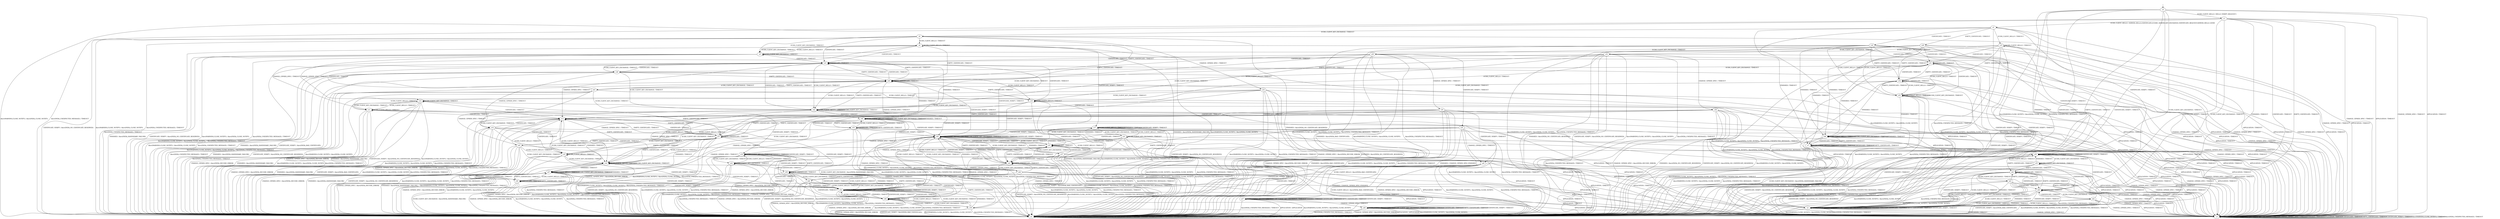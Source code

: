 digraph h8 {
s0 [label="s0"];
s1 [label="s1"];
s2 [label="s2"];
s3 [label="s3"];
s4 [label="s4"];
s5 [label="s5"];
s6 [label="s6"];
s7 [label="s7"];
s15 [label="s15"];
s16 [label="s16"];
s29 [label="s29"];
s30 [label="s30"];
s8 [label="s8"];
s9 [label="s9"];
s10 [label="s10"];
s20 [label="s20"];
s31 [label="s31"];
s34 [label="s34"];
s35 [label="s35"];
s40 [label="s40"];
s48 [label="s48"];
s51 [label="s51"];
s52 [label="s52"];
s55 [label="s55"];
s60 [label="s60"];
s61 [label="s61"];
s11 [label="s11"];
s12 [label="s12"];
s13 [label="s13"];
s17 [label="s17"];
s23 [label="s23"];
s24 [label="s24"];
s25 [label="s25"];
s36 [label="s36"];
s38 [label="s38"];
s42 [label="s42"];
s43 [label="s43"];
s49 [label="s49"];
s57 [label="s57"];
s62 [label="s62"];
s63 [label="s63"];
s14 [label="s14"];
s18 [label="s18"];
s21 [label="s21"];
s26 [label="s26"];
s27 [label="s27"];
s32 [label="s32"];
s33 [label="s33"];
s41 [label="s41"];
s45 [label="s45"];
s47 [label="s47"];
s53 [label="s53"];
s54 [label="s54"];
s56 [label="s56"];
s19 [label="s19"];
s22 [label="s22"];
s28 [label="s28"];
s37 [label="s37"];
s44 [label="s44"];
s50 [label="s50"];
s58 [label="s58"];
s59 [label="s59"];
s39 [label="s39"];
s46 [label="s46"];
s0 -> s1 [label="ECDH_CLIENT_HELLO / HELLO_VERIFY_REQUEST+"];
s0 -> s2 [label="ECDH_CLIENT_KEY_EXCHANGE / TIMEOUT"];
s0 -> s3 [label="CHANGE_CIPHER_SPEC / TIMEOUT"];
s0 -> s2 [label="FINISHED / TIMEOUT"];
s0 -> s3 [label="APPLICATION / TIMEOUT"];
s0 -> s2 [label="CERTIFICATE / TIMEOUT"];
s0 -> s2 [label="EMPTY_CERTIFICATE / TIMEOUT"];
s0 -> s2 [label="CERTIFICATE_VERIFY / TIMEOUT"];
s0 -> s4 [label="Alert(WARNING,CLOSE_NOTIFY) / Alert(FATAL,CLOSE_NOTIFY)"];
s0 -> s4 [label="Alert(FATAL,UNEXPECTED_MESSAGE) / TIMEOUT"];
s1 -> s5 [label="ECDH_CLIENT_HELLO / SERVER_HELLO,CERTIFICATE,ECDHE_SERVER_KEY_EXCHANGE,CERTIFICATE_REQUEST,SERVER_HELLO_DONE"];
s1 -> s2 [label="ECDH_CLIENT_KEY_EXCHANGE / TIMEOUT"];
s1 -> s3 [label="CHANGE_CIPHER_SPEC / TIMEOUT"];
s1 -> s2 [label="FINISHED / TIMEOUT"];
s1 -> s3 [label="APPLICATION / TIMEOUT"];
s1 -> s2 [label="CERTIFICATE / TIMEOUT"];
s1 -> s2 [label="EMPTY_CERTIFICATE / TIMEOUT"];
s1 -> s2 [label="CERTIFICATE_VERIFY / TIMEOUT"];
s1 -> s4 [label="Alert(WARNING,CLOSE_NOTIFY) / Alert(FATAL,CLOSE_NOTIFY)"];
s1 -> s4 [label="Alert(FATAL,UNEXPECTED_MESSAGE) / TIMEOUT"];
s2 -> s2 [label="ECDH_CLIENT_HELLO / TIMEOUT"];
s2 -> s2 [label="ECDH_CLIENT_KEY_EXCHANGE / TIMEOUT"];
s2 -> s3 [label="CHANGE_CIPHER_SPEC / TIMEOUT"];
s2 -> s2 [label="FINISHED / TIMEOUT"];
s2 -> s3 [label="APPLICATION / TIMEOUT"];
s2 -> s2 [label="CERTIFICATE / TIMEOUT"];
s2 -> s2 [label="EMPTY_CERTIFICATE / TIMEOUT"];
s2 -> s2 [label="CERTIFICATE_VERIFY / TIMEOUT"];
s2 -> s4 [label="Alert(WARNING,CLOSE_NOTIFY) / Alert(FATAL,CLOSE_NOTIFY)"];
s2 -> s4 [label="Alert(FATAL,UNEXPECTED_MESSAGE) / TIMEOUT"];
s3 -> s3 [label="ECDH_CLIENT_HELLO / TIMEOUT"];
s3 -> s3 [label="ECDH_CLIENT_KEY_EXCHANGE / TIMEOUT"];
s3 -> s3 [label="CHANGE_CIPHER_SPEC / TIMEOUT"];
s3 -> s3 [label="FINISHED / TIMEOUT"];
s3 -> s3 [label="APPLICATION / TIMEOUT"];
s3 -> s3 [label="CERTIFICATE / TIMEOUT"];
s3 -> s3 [label="EMPTY_CERTIFICATE / TIMEOUT"];
s3 -> s3 [label="CERTIFICATE_VERIFY / TIMEOUT"];
s3 -> s3 [label="Alert(WARNING,CLOSE_NOTIFY) / TIMEOUT"];
s3 -> s3 [label="Alert(FATAL,UNEXPECTED_MESSAGE) / TIMEOUT"];
s4 -> s4 [label="ECDH_CLIENT_HELLO / SOCKET_CLOSED"];
s4 -> s4 [label="ECDH_CLIENT_KEY_EXCHANGE / SOCKET_CLOSED"];
s4 -> s4 [label="CHANGE_CIPHER_SPEC / SOCKET_CLOSED"];
s4 -> s4 [label="FINISHED / SOCKET_CLOSED"];
s4 -> s4 [label="APPLICATION / SOCKET_CLOSED"];
s4 -> s4 [label="CERTIFICATE / SOCKET_CLOSED"];
s4 -> s4 [label="EMPTY_CERTIFICATE / SOCKET_CLOSED"];
s4 -> s4 [label="CERTIFICATE_VERIFY / SOCKET_CLOSED"];
s4 -> s4 [label="Alert(WARNING,CLOSE_NOTIFY) / SOCKET_CLOSED"];
s4 -> s4 [label="Alert(FATAL,UNEXPECTED_MESSAGE) / SOCKET_CLOSED"];
s5 -> s15 [label="ECDH_CLIENT_HELLO / TIMEOUT"];
s5 -> s6 [label="ECDH_CLIENT_KEY_EXCHANGE / TIMEOUT"];
s5 -> s3 [label="CHANGE_CIPHER_SPEC / TIMEOUT"];
s5 -> s7 [label="FINISHED / TIMEOUT"];
s5 -> s3 [label="APPLICATION / TIMEOUT"];
s5 -> s16 [label="CERTIFICATE / TIMEOUT"];
s5 -> s29 [label="EMPTY_CERTIFICATE / TIMEOUT"];
s5 -> s30 [label="CERTIFICATE_VERIFY / TIMEOUT"];
s5 -> s4 [label="Alert(WARNING,CLOSE_NOTIFY) / Alert(FATAL,CLOSE_NOTIFY)"];
s5 -> s4 [label="Alert(FATAL,UNEXPECTED_MESSAGE) / TIMEOUT"];
s6 -> s8 [label="ECDH_CLIENT_HELLO / TIMEOUT"];
s6 -> s9 [label="ECDH_CLIENT_KEY_EXCHANGE / TIMEOUT"];
s6 -> s10 [label="CHANGE_CIPHER_SPEC / TIMEOUT"];
s6 -> s4 [label="FINISHED / Alert(FATAL,NO_CERTIFICATE_RESERVED)"];
s6 -> s3 [label="APPLICATION / TIMEOUT"];
s6 -> s31 [label="CERTIFICATE / TIMEOUT"];
s6 -> s40 [label="EMPTY_CERTIFICATE / TIMEOUT"];
s6 -> s4 [label="CERTIFICATE_VERIFY / Alert(FATAL,NO_CERTIFICATE_RESERVED)"];
s6 -> s4 [label="Alert(WARNING,CLOSE_NOTIFY) / Alert(FATAL,CLOSE_NOTIFY)"];
s6 -> s4 [label="Alert(FATAL,UNEXPECTED_MESSAGE) / TIMEOUT"];
s7 -> s7 [label="ECDH_CLIENT_HELLO / TIMEOUT"];
s7 -> s4 [label="ECDH_CLIENT_KEY_EXCHANGE / Alert(FATAL,HANDSHAKE_FAILURE)"];
s7 -> s3 [label="CHANGE_CIPHER_SPEC / TIMEOUT"];
s7 -> s7 [label="FINISHED / TIMEOUT"];
s7 -> s3 [label="APPLICATION / TIMEOUT"];
s7 -> s7 [label="CERTIFICATE / TIMEOUT"];
s7 -> s7 [label="EMPTY_CERTIFICATE / TIMEOUT"];
s7 -> s30 [label="CERTIFICATE_VERIFY / TIMEOUT"];
s7 -> s4 [label="Alert(WARNING,CLOSE_NOTIFY) / Alert(FATAL,CLOSE_NOTIFY)"];
s7 -> s4 [label="Alert(FATAL,UNEXPECTED_MESSAGE) / TIMEOUT"];
s15 -> s15 [label="ECDH_CLIENT_HELLO / TIMEOUT"];
s15 -> s9 [label="ECDH_CLIENT_KEY_EXCHANGE / TIMEOUT"];
s15 -> s3 [label="CHANGE_CIPHER_SPEC / TIMEOUT"];
s15 -> s7 [label="FINISHED / TIMEOUT"];
s15 -> s3 [label="APPLICATION / TIMEOUT"];
s15 -> s51 [label="CERTIFICATE / TIMEOUT"];
s15 -> s52 [label="EMPTY_CERTIFICATE / TIMEOUT"];
s15 -> s30 [label="CERTIFICATE_VERIFY / TIMEOUT"];
s15 -> s4 [label="Alert(WARNING,CLOSE_NOTIFY) / Alert(FATAL,CLOSE_NOTIFY)"];
s15 -> s4 [label="Alert(FATAL,UNEXPECTED_MESSAGE) / TIMEOUT"];
s16 -> s55 [label="ECDH_CLIENT_HELLO / TIMEOUT"];
s16 -> s20 [label="ECDH_CLIENT_KEY_EXCHANGE / TIMEOUT"];
s16 -> s3 [label="CHANGE_CIPHER_SPEC / TIMEOUT"];
s16 -> s48 [label="FINISHED / TIMEOUT"];
s16 -> s3 [label="APPLICATION / TIMEOUT"];
s16 -> s51 [label="CERTIFICATE / TIMEOUT"];
s16 -> s52 [label="EMPTY_CERTIFICATE / TIMEOUT"];
s16 -> s2 [label="CERTIFICATE_VERIFY / TIMEOUT"];
s16 -> s4 [label="Alert(WARNING,CLOSE_NOTIFY) / Alert(FATAL,CLOSE_NOTIFY)"];
s16 -> s4 [label="Alert(FATAL,UNEXPECTED_MESSAGE) / TIMEOUT"];
s29 -> s55 [label="ECDH_CLIENT_HELLO / TIMEOUT"];
s29 -> s34 [label="ECDH_CLIENT_KEY_EXCHANGE / TIMEOUT"];
s29 -> s3 [label="CHANGE_CIPHER_SPEC / TIMEOUT"];
s29 -> s48 [label="FINISHED / TIMEOUT"];
s29 -> s3 [label="APPLICATION / TIMEOUT"];
s29 -> s51 [label="CERTIFICATE / TIMEOUT"];
s29 -> s52 [label="EMPTY_CERTIFICATE / TIMEOUT"];
s29 -> s2 [label="CERTIFICATE_VERIFY / TIMEOUT"];
s29 -> s4 [label="Alert(WARNING,CLOSE_NOTIFY) / Alert(FATAL,CLOSE_NOTIFY)"];
s29 -> s4 [label="Alert(FATAL,UNEXPECTED_MESSAGE) / TIMEOUT"];
s30 -> s30 [label="ECDH_CLIENT_HELLO / TIMEOUT"];
s30 -> s35 [label="ECDH_CLIENT_KEY_EXCHANGE / TIMEOUT"];
s30 -> s3 [label="CHANGE_CIPHER_SPEC / TIMEOUT"];
s30 -> s30 [label="FINISHED / TIMEOUT"];
s30 -> s3 [label="APPLICATION / TIMEOUT"];
s30 -> s60 [label="CERTIFICATE / TIMEOUT"];
s30 -> s61 [label="EMPTY_CERTIFICATE / TIMEOUT"];
s30 -> s30 [label="CERTIFICATE_VERIFY / TIMEOUT"];
s30 -> s4 [label="Alert(WARNING,CLOSE_NOTIFY) / Alert(FATAL,CLOSE_NOTIFY)"];
s30 -> s4 [label="Alert(FATAL,UNEXPECTED_MESSAGE) / TIMEOUT"];
s8 -> s8 [label="ECDH_CLIENT_HELLO / TIMEOUT"];
s8 -> s9 [label="ECDH_CLIENT_KEY_EXCHANGE / TIMEOUT"];
s8 -> s11 [label="CHANGE_CIPHER_SPEC / TIMEOUT"];
s8 -> s4 [label="FINISHED / Alert(FATAL,HANDSHAKE_FAILURE)"];
s8 -> s3 [label="APPLICATION / TIMEOUT"];
s8 -> s31 [label="CERTIFICATE / TIMEOUT"];
s8 -> s40 [label="EMPTY_CERTIFICATE / TIMEOUT"];
s8 -> s17 [label="CERTIFICATE_VERIFY / TIMEOUT"];
s8 -> s4 [label="Alert(WARNING,CLOSE_NOTIFY) / Alert(FATAL,CLOSE_NOTIFY)"];
s8 -> s4 [label="Alert(FATAL,UNEXPECTED_MESSAGE) / TIMEOUT"];
s9 -> s8 [label="ECDH_CLIENT_HELLO / TIMEOUT"];
s9 -> s9 [label="ECDH_CLIENT_KEY_EXCHANGE / TIMEOUT"];
s9 -> s12 [label="CHANGE_CIPHER_SPEC / TIMEOUT"];
s9 -> s4 [label="FINISHED / Alert(FATAL,HANDSHAKE_FAILURE)"];
s9 -> s3 [label="APPLICATION / TIMEOUT"];
s9 -> s31 [label="CERTIFICATE / TIMEOUT"];
s9 -> s40 [label="EMPTY_CERTIFICATE / TIMEOUT"];
s9 -> s4 [label="CERTIFICATE_VERIFY / Alert(FATAL,NO_CERTIFICATE_RESERVED)"];
s9 -> s4 [label="Alert(WARNING,CLOSE_NOTIFY) / Alert(FATAL,CLOSE_NOTIFY)"];
s9 -> s4 [label="Alert(FATAL,UNEXPECTED_MESSAGE) / TIMEOUT"];
s10 -> s11 [label="ECDH_CLIENT_HELLO / TIMEOUT"];
s10 -> s12 [label="ECDH_CLIENT_KEY_EXCHANGE / TIMEOUT"];
s10 -> s4 [label="CHANGE_CIPHER_SPEC / Alert(FATAL,DECODE_ERROR)"];
s10 -> s4 [label="FINISHED / Alert(FATAL,NO_CERTIFICATE_RESERVED)"];
s10 -> s3 [label="APPLICATION / TIMEOUT"];
s10 -> s13 [label="CERTIFICATE / TIMEOUT"];
s10 -> s57 [label="EMPTY_CERTIFICATE / TIMEOUT"];
s10 -> s4 [label="CERTIFICATE_VERIFY / Alert(FATAL,NO_CERTIFICATE_RESERVED)"];
s10 -> s4 [label="Alert(WARNING,CLOSE_NOTIFY) / Alert(FATAL,CLOSE_NOTIFY)"];
s10 -> s4 [label="Alert(FATAL,UNEXPECTED_MESSAGE) / TIMEOUT"];
s20 -> s23 [label="ECDH_CLIENT_HELLO / TIMEOUT"];
s20 -> s42 [label="ECDH_CLIENT_KEY_EXCHANGE / TIMEOUT"];
s20 -> s24 [label="CHANGE_CIPHER_SPEC / TIMEOUT"];
s20 -> s4 [label="FINISHED / Alert(FATAL,BAD_CERTIFICATE)"];
s20 -> s3 [label="APPLICATION / TIMEOUT"];
s20 -> s31 [label="CERTIFICATE / TIMEOUT"];
s20 -> s40 [label="EMPTY_CERTIFICATE / TIMEOUT"];
s20 -> s25 [label="CERTIFICATE_VERIFY / TIMEOUT"];
s20 -> s4 [label="Alert(WARNING,CLOSE_NOTIFY) / Alert(FATAL,CLOSE_NOTIFY)"];
s20 -> s4 [label="Alert(FATAL,UNEXPECTED_MESSAGE) / TIMEOUT"];
s31 -> s42 [label="ECDH_CLIENT_HELLO / TIMEOUT"];
s31 -> s36 [label="ECDH_CLIENT_KEY_EXCHANGE / TIMEOUT"];
s31 -> s13 [label="CHANGE_CIPHER_SPEC / TIMEOUT"];
s31 -> s49 [label="FINISHED / TIMEOUT"];
s31 -> s3 [label="APPLICATION / TIMEOUT"];
s31 -> s31 [label="CERTIFICATE / TIMEOUT"];
s31 -> s40 [label="EMPTY_CERTIFICATE / TIMEOUT"];
s31 -> s56 [label="CERTIFICATE_VERIFY / TIMEOUT"];
s31 -> s4 [label="Alert(WARNING,CLOSE_NOTIFY) / Alert(FATAL,CLOSE_NOTIFY)"];
s31 -> s4 [label="Alert(FATAL,UNEXPECTED_MESSAGE) / TIMEOUT"];
s34 -> s23 [label="ECDH_CLIENT_HELLO / TIMEOUT"];
s34 -> s42 [label="ECDH_CLIENT_KEY_EXCHANGE / TIMEOUT"];
s34 -> s38 [label="CHANGE_CIPHER_SPEC / TIMEOUT"];
s34 -> s4 [label="FINISHED / Alert(FATAL,NO_CERTIFICATE_RESERVED)"];
s34 -> s3 [label="APPLICATION / TIMEOUT"];
s34 -> s31 [label="CERTIFICATE / TIMEOUT"];
s34 -> s40 [label="EMPTY_CERTIFICATE / TIMEOUT"];
s34 -> s4 [label="CERTIFICATE_VERIFY / Alert(FATAL,NO_CERTIFICATE_RESERVED)"];
s34 -> s4 [label="Alert(WARNING,CLOSE_NOTIFY) / Alert(FATAL,CLOSE_NOTIFY)"];
s34 -> s4 [label="Alert(FATAL,UNEXPECTED_MESSAGE) / TIMEOUT"];
s35 -> s30 [label="ECDH_CLIENT_HELLO / TIMEOUT"];
s35 -> s35 [label="ECDH_CLIENT_KEY_EXCHANGE / TIMEOUT"];
s35 -> s3 [label="CHANGE_CIPHER_SPEC / TIMEOUT"];
s35 -> s30 [label="FINISHED / TIMEOUT"];
s35 -> s3 [label="APPLICATION / TIMEOUT"];
s35 -> s60 [label="CERTIFICATE / TIMEOUT"];
s35 -> s61 [label="EMPTY_CERTIFICATE / TIMEOUT"];
s35 -> s4 [label="CERTIFICATE_VERIFY / Alert(FATAL,NO_CERTIFICATE_RESERVED)"];
s35 -> s4 [label="Alert(WARNING,CLOSE_NOTIFY) / Alert(FATAL,CLOSE_NOTIFY)"];
s35 -> s4 [label="Alert(FATAL,UNEXPECTED_MESSAGE) / TIMEOUT"];
s40 -> s42 [label="ECDH_CLIENT_HELLO / TIMEOUT"];
s40 -> s43 [label="ECDH_CLIENT_KEY_EXCHANGE / TIMEOUT"];
s40 -> s57 [label="CHANGE_CIPHER_SPEC / TIMEOUT"];
s40 -> s49 [label="FINISHED / TIMEOUT"];
s40 -> s3 [label="APPLICATION / TIMEOUT"];
s40 -> s31 [label="CERTIFICATE / TIMEOUT"];
s40 -> s40 [label="EMPTY_CERTIFICATE / TIMEOUT"];
s40 -> s56 [label="CERTIFICATE_VERIFY / TIMEOUT"];
s40 -> s4 [label="Alert(WARNING,CLOSE_NOTIFY) / Alert(FATAL,CLOSE_NOTIFY)"];
s40 -> s4 [label="Alert(FATAL,UNEXPECTED_MESSAGE) / TIMEOUT"];
s48 -> s48 [label="ECDH_CLIENT_HELLO / TIMEOUT"];
s48 -> s48 [label="ECDH_CLIENT_KEY_EXCHANGE / TIMEOUT"];
s48 -> s3 [label="CHANGE_CIPHER_SPEC / TIMEOUT"];
s48 -> s48 [label="FINISHED / TIMEOUT"];
s48 -> s3 [label="APPLICATION / TIMEOUT"];
s48 -> s7 [label="CERTIFICATE / TIMEOUT"];
s48 -> s7 [label="EMPTY_CERTIFICATE / TIMEOUT"];
s48 -> s2 [label="CERTIFICATE_VERIFY / TIMEOUT"];
s48 -> s4 [label="Alert(WARNING,CLOSE_NOTIFY) / Alert(FATAL,CLOSE_NOTIFY)"];
s48 -> s4 [label="Alert(FATAL,UNEXPECTED_MESSAGE) / TIMEOUT"];
s51 -> s55 [label="ECDH_CLIENT_HELLO / TIMEOUT"];
s51 -> s36 [label="ECDH_CLIENT_KEY_EXCHANGE / TIMEOUT"];
s51 -> s3 [label="CHANGE_CIPHER_SPEC / TIMEOUT"];
s51 -> s48 [label="FINISHED / TIMEOUT"];
s51 -> s3 [label="APPLICATION / TIMEOUT"];
s51 -> s51 [label="CERTIFICATE / TIMEOUT"];
s51 -> s52 [label="EMPTY_CERTIFICATE / TIMEOUT"];
s51 -> s2 [label="CERTIFICATE_VERIFY / TIMEOUT"];
s51 -> s4 [label="Alert(WARNING,CLOSE_NOTIFY) / Alert(FATAL,CLOSE_NOTIFY)"];
s51 -> s4 [label="Alert(FATAL,UNEXPECTED_MESSAGE) / TIMEOUT"];
s52 -> s55 [label="ECDH_CLIENT_HELLO / TIMEOUT"];
s52 -> s43 [label="ECDH_CLIENT_KEY_EXCHANGE / TIMEOUT"];
s52 -> s3 [label="CHANGE_CIPHER_SPEC / TIMEOUT"];
s52 -> s48 [label="FINISHED / TIMEOUT"];
s52 -> s3 [label="APPLICATION / TIMEOUT"];
s52 -> s51 [label="CERTIFICATE / TIMEOUT"];
s52 -> s52 [label="EMPTY_CERTIFICATE / TIMEOUT"];
s52 -> s2 [label="CERTIFICATE_VERIFY / TIMEOUT"];
s52 -> s4 [label="Alert(WARNING,CLOSE_NOTIFY) / Alert(FATAL,CLOSE_NOTIFY)"];
s52 -> s4 [label="Alert(FATAL,UNEXPECTED_MESSAGE) / TIMEOUT"];
s55 -> s55 [label="ECDH_CLIENT_HELLO / TIMEOUT"];
s55 -> s55 [label="ECDH_CLIENT_KEY_EXCHANGE / TIMEOUT"];
s55 -> s3 [label="CHANGE_CIPHER_SPEC / TIMEOUT"];
s55 -> s48 [label="FINISHED / TIMEOUT"];
s55 -> s3 [label="APPLICATION / TIMEOUT"];
s55 -> s51 [label="CERTIFICATE / TIMEOUT"];
s55 -> s52 [label="EMPTY_CERTIFICATE / TIMEOUT"];
s55 -> s2 [label="CERTIFICATE_VERIFY / TIMEOUT"];
s55 -> s4 [label="Alert(WARNING,CLOSE_NOTIFY) / Alert(FATAL,CLOSE_NOTIFY)"];
s55 -> s4 [label="Alert(FATAL,UNEXPECTED_MESSAGE) / TIMEOUT"];
s60 -> s2 [label="ECDH_CLIENT_HELLO / TIMEOUT"];
s60 -> s62 [label="ECDH_CLIENT_KEY_EXCHANGE / TIMEOUT"];
s60 -> s3 [label="CHANGE_CIPHER_SPEC / TIMEOUT"];
s60 -> s2 [label="FINISHED / TIMEOUT"];
s60 -> s3 [label="APPLICATION / TIMEOUT"];
s60 -> s60 [label="CERTIFICATE / TIMEOUT"];
s60 -> s61 [label="EMPTY_CERTIFICATE / TIMEOUT"];
s60 -> s2 [label="CERTIFICATE_VERIFY / TIMEOUT"];
s60 -> s4 [label="Alert(WARNING,CLOSE_NOTIFY) / Alert(FATAL,CLOSE_NOTIFY)"];
s60 -> s4 [label="Alert(FATAL,UNEXPECTED_MESSAGE) / TIMEOUT"];
s61 -> s2 [label="ECDH_CLIENT_HELLO / TIMEOUT"];
s61 -> s63 [label="ECDH_CLIENT_KEY_EXCHANGE / TIMEOUT"];
s61 -> s3 [label="CHANGE_CIPHER_SPEC / TIMEOUT"];
s61 -> s2 [label="FINISHED / TIMEOUT"];
s61 -> s3 [label="APPLICATION / TIMEOUT"];
s61 -> s60 [label="CERTIFICATE / TIMEOUT"];
s61 -> s61 [label="EMPTY_CERTIFICATE / TIMEOUT"];
s61 -> s2 [label="CERTIFICATE_VERIFY / TIMEOUT"];
s61 -> s4 [label="Alert(WARNING,CLOSE_NOTIFY) / Alert(FATAL,CLOSE_NOTIFY)"];
s61 -> s4 [label="Alert(FATAL,UNEXPECTED_MESSAGE) / TIMEOUT"];
s11 -> s11 [label="ECDH_CLIENT_HELLO / TIMEOUT"];
s11 -> s12 [label="ECDH_CLIENT_KEY_EXCHANGE / TIMEOUT"];
s11 -> s4 [label="CHANGE_CIPHER_SPEC / Alert(FATAL,DECODE_ERROR)"];
s11 -> s4 [label="FINISHED / Alert(FATAL,HANDSHAKE_FAILURE)"];
s11 -> s3 [label="APPLICATION / TIMEOUT"];
s11 -> s13 [label="CERTIFICATE / TIMEOUT"];
s11 -> s57 [label="EMPTY_CERTIFICATE / TIMEOUT"];
s11 -> s18 [label="CERTIFICATE_VERIFY / TIMEOUT"];
s11 -> s4 [label="Alert(WARNING,CLOSE_NOTIFY) / Alert(FATAL,CLOSE_NOTIFY)"];
s11 -> s4 [label="Alert(FATAL,UNEXPECTED_MESSAGE) / TIMEOUT"];
s12 -> s11 [label="ECDH_CLIENT_HELLO / TIMEOUT"];
s12 -> s12 [label="ECDH_CLIENT_KEY_EXCHANGE / TIMEOUT"];
s12 -> s4 [label="CHANGE_CIPHER_SPEC / Alert(FATAL,DECODE_ERROR)"];
s12 -> s4 [label="FINISHED / Alert(FATAL,HANDSHAKE_FAILURE)"];
s12 -> s3 [label="APPLICATION / TIMEOUT"];
s12 -> s13 [label="CERTIFICATE / TIMEOUT"];
s12 -> s57 [label="EMPTY_CERTIFICATE / TIMEOUT"];
s12 -> s4 [label="CERTIFICATE_VERIFY / Alert(FATAL,NO_CERTIFICATE_RESERVED)"];
s12 -> s4 [label="Alert(WARNING,CLOSE_NOTIFY) / Alert(FATAL,CLOSE_NOTIFY)"];
s12 -> s4 [label="Alert(FATAL,UNEXPECTED_MESSAGE) / TIMEOUT"];
s13 -> s32 [label="ECDH_CLIENT_HELLO / TIMEOUT"];
s13 -> s14 [label="ECDH_CLIENT_KEY_EXCHANGE / TIMEOUT"];
s13 -> s4 [label="CHANGE_CIPHER_SPEC / Alert(FATAL,DECODE_ERROR)"];
s13 -> s47 [label="FINISHED / TIMEOUT"];
s13 -> s3 [label="APPLICATION / TIMEOUT"];
s13 -> s13 [label="CERTIFICATE / TIMEOUT"];
s13 -> s57 [label="EMPTY_CERTIFICATE / TIMEOUT"];
s13 -> s54 [label="CERTIFICATE_VERIFY / TIMEOUT"];
s13 -> s4 [label="Alert(WARNING,CLOSE_NOTIFY) / Alert(FATAL,CLOSE_NOTIFY)"];
s13 -> s4 [label="Alert(FATAL,UNEXPECTED_MESSAGE) / TIMEOUT"];
s17 -> s17 [label="ECDH_CLIENT_HELLO / TIMEOUT"];
s17 -> s21 [label="ECDH_CLIENT_KEY_EXCHANGE / TIMEOUT"];
s17 -> s18 [label="CHANGE_CIPHER_SPEC / TIMEOUT"];
s17 -> s17 [label="FINISHED / TIMEOUT"];
s17 -> s3 [label="APPLICATION / TIMEOUT"];
s17 -> s33 [label="CERTIFICATE / TIMEOUT"];
s17 -> s41 [label="EMPTY_CERTIFICATE / TIMEOUT"];
s17 -> s17 [label="CERTIFICATE_VERIFY / TIMEOUT"];
s17 -> s4 [label="Alert(WARNING,CLOSE_NOTIFY) / Alert(FATAL,CLOSE_NOTIFY)"];
s17 -> s4 [label="Alert(FATAL,UNEXPECTED_MESSAGE) / TIMEOUT"];
s23 -> s23 [label="ECDH_CLIENT_HELLO / TIMEOUT"];
s23 -> s42 [label="ECDH_CLIENT_KEY_EXCHANGE / TIMEOUT"];
s23 -> s19 [label="CHANGE_CIPHER_SPEC / TIMEOUT"];
s23 -> s4 [label="FINISHED / Alert(FATAL,HANDSHAKE_FAILURE)"];
s23 -> s3 [label="APPLICATION / TIMEOUT"];
s23 -> s31 [label="CERTIFICATE / TIMEOUT"];
s23 -> s40 [label="EMPTY_CERTIFICATE / TIMEOUT"];
s23 -> s56 [label="CERTIFICATE_VERIFY / TIMEOUT"];
s23 -> s4 [label="Alert(WARNING,CLOSE_NOTIFY) / Alert(FATAL,CLOSE_NOTIFY)"];
s23 -> s4 [label="Alert(FATAL,UNEXPECTED_MESSAGE) / TIMEOUT"];
s24 -> s19 [label="ECDH_CLIENT_HELLO / TIMEOUT"];
s24 -> s32 [label="ECDH_CLIENT_KEY_EXCHANGE / TIMEOUT"];
s24 -> s4 [label="CHANGE_CIPHER_SPEC / Alert(FATAL,DECODE_ERROR)"];
s24 -> s4 [label="FINISHED / Alert(FATAL,BAD_CERTIFICATE)"];
s24 -> s3 [label="APPLICATION / TIMEOUT"];
s24 -> s13 [label="CERTIFICATE / TIMEOUT"];
s24 -> s57 [label="EMPTY_CERTIFICATE / TIMEOUT"];
s24 -> s26 [label="CERTIFICATE_VERIFY / TIMEOUT"];
s24 -> s4 [label="Alert(WARNING,CLOSE_NOTIFY) / Alert(FATAL,CLOSE_NOTIFY)"];
s24 -> s4 [label="Alert(FATAL,UNEXPECTED_MESSAGE) / TIMEOUT"];
s25 -> s4 [label="ECDH_CLIENT_HELLO / Alert(FATAL,BAD_CERTIFICATE)"];
s25 -> s56 [label="ECDH_CLIENT_KEY_EXCHANGE / TIMEOUT"];
s25 -> s26 [label="CHANGE_CIPHER_SPEC / TIMEOUT"];
s25 -> s27 [label="FINISHED / CHANGE_CIPHER_SPEC,FINISHED"];
s25 -> s3 [label="APPLICATION / TIMEOUT"];
s25 -> s33 [label="CERTIFICATE / TIMEOUT"];
s25 -> s41 [label="EMPTY_CERTIFICATE / TIMEOUT"];
s25 -> s56 [label="CERTIFICATE_VERIFY / TIMEOUT"];
s25 -> s4 [label="Alert(WARNING,CLOSE_NOTIFY) / Alert(FATAL,CLOSE_NOTIFY)"];
s25 -> s4 [label="Alert(FATAL,UNEXPECTED_MESSAGE) / TIMEOUT"];
s36 -> s23 [label="ECDH_CLIENT_HELLO / TIMEOUT"];
s36 -> s42 [label="ECDH_CLIENT_KEY_EXCHANGE / TIMEOUT"];
s36 -> s14 [label="CHANGE_CIPHER_SPEC / TIMEOUT"];
s36 -> s4 [label="FINISHED / Alert(FATAL,HANDSHAKE_FAILURE)"];
s36 -> s3 [label="APPLICATION / TIMEOUT"];
s36 -> s31 [label="CERTIFICATE / TIMEOUT"];
s36 -> s40 [label="EMPTY_CERTIFICATE / TIMEOUT"];
s36 -> s4 [label="CERTIFICATE_VERIFY / Alert(FATAL,BAD_CERTIFICATE)"];
s36 -> s4 [label="Alert(WARNING,CLOSE_NOTIFY) / Alert(FATAL,CLOSE_NOTIFY)"];
s36 -> s4 [label="Alert(FATAL,UNEXPECTED_MESSAGE) / TIMEOUT"];
s38 -> s19 [label="ECDH_CLIENT_HELLO / TIMEOUT"];
s38 -> s32 [label="ECDH_CLIENT_KEY_EXCHANGE / TIMEOUT"];
s38 -> s4 [label="CHANGE_CIPHER_SPEC / Alert(FATAL,DECODE_ERROR)"];
s38 -> s4 [label="FINISHED / Alert(FATAL,NO_CERTIFICATE_RESERVED)"];
s38 -> s3 [label="APPLICATION / TIMEOUT"];
s38 -> s13 [label="CERTIFICATE / TIMEOUT"];
s38 -> s57 [label="EMPTY_CERTIFICATE / TIMEOUT"];
s38 -> s4 [label="CERTIFICATE_VERIFY / Alert(FATAL,NO_CERTIFICATE_RESERVED)"];
s38 -> s4 [label="Alert(WARNING,CLOSE_NOTIFY) / Alert(FATAL,CLOSE_NOTIFY)"];
s38 -> s4 [label="Alert(FATAL,UNEXPECTED_MESSAGE) / TIMEOUT"];
s42 -> s42 [label="ECDH_CLIENT_HELLO / TIMEOUT"];
s42 -> s42 [label="ECDH_CLIENT_KEY_EXCHANGE / TIMEOUT"];
s42 -> s32 [label="CHANGE_CIPHER_SPEC / TIMEOUT"];
s42 -> s49 [label="FINISHED / TIMEOUT"];
s42 -> s3 [label="APPLICATION / TIMEOUT"];
s42 -> s31 [label="CERTIFICATE / TIMEOUT"];
s42 -> s40 [label="EMPTY_CERTIFICATE / TIMEOUT"];
s42 -> s56 [label="CERTIFICATE_VERIFY / TIMEOUT"];
s42 -> s4 [label="Alert(WARNING,CLOSE_NOTIFY) / Alert(FATAL,CLOSE_NOTIFY)"];
s42 -> s4 [label="Alert(FATAL,UNEXPECTED_MESSAGE) / TIMEOUT"];
s43 -> s23 [label="ECDH_CLIENT_HELLO / TIMEOUT"];
s43 -> s42 [label="ECDH_CLIENT_KEY_EXCHANGE / TIMEOUT"];
s43 -> s45 [label="CHANGE_CIPHER_SPEC / TIMEOUT"];
s43 -> s4 [label="FINISHED / Alert(FATAL,HANDSHAKE_FAILURE)"];
s43 -> s3 [label="APPLICATION / TIMEOUT"];
s43 -> s31 [label="CERTIFICATE / TIMEOUT"];
s43 -> s40 [label="EMPTY_CERTIFICATE / TIMEOUT"];
s43 -> s4 [label="CERTIFICATE_VERIFY / Alert(FATAL,NO_CERTIFICATE_RESERVED)"];
s43 -> s4 [label="Alert(WARNING,CLOSE_NOTIFY) / Alert(FATAL,CLOSE_NOTIFY)"];
s43 -> s4 [label="Alert(FATAL,UNEXPECTED_MESSAGE) / TIMEOUT"];
s49 -> s49 [label="ECDH_CLIENT_HELLO / TIMEOUT"];
s49 -> s49 [label="ECDH_CLIENT_KEY_EXCHANGE / TIMEOUT"];
s49 -> s47 [label="CHANGE_CIPHER_SPEC / TIMEOUT"];
s49 -> s49 [label="FINISHED / TIMEOUT"];
s49 -> s3 [label="APPLICATION / TIMEOUT"];
s49 -> s53 [label="CERTIFICATE / TIMEOUT"];
s49 -> s53 [label="EMPTY_CERTIFICATE / TIMEOUT"];
s49 -> s56 [label="CERTIFICATE_VERIFY / TIMEOUT"];
s49 -> s4 [label="Alert(WARNING,CLOSE_NOTIFY) / Alert(FATAL,CLOSE_NOTIFY)"];
s49 -> s4 [label="Alert(FATAL,UNEXPECTED_MESSAGE) / TIMEOUT"];
s57 -> s32 [label="ECDH_CLIENT_HELLO / TIMEOUT"];
s57 -> s45 [label="ECDH_CLIENT_KEY_EXCHANGE / TIMEOUT"];
s57 -> s4 [label="CHANGE_CIPHER_SPEC / Alert(FATAL,DECODE_ERROR)"];
s57 -> s47 [label="FINISHED / TIMEOUT"];
s57 -> s3 [label="APPLICATION / TIMEOUT"];
s57 -> s13 [label="CERTIFICATE / TIMEOUT"];
s57 -> s57 [label="EMPTY_CERTIFICATE / TIMEOUT"];
s57 -> s54 [label="CERTIFICATE_VERIFY / TIMEOUT"];
s57 -> s4 [label="Alert(WARNING,CLOSE_NOTIFY) / Alert(FATAL,CLOSE_NOTIFY)"];
s57 -> s4 [label="Alert(FATAL,UNEXPECTED_MESSAGE) / TIMEOUT"];
s62 -> s2 [label="ECDH_CLIENT_HELLO / TIMEOUT"];
s62 -> s2 [label="ECDH_CLIENT_KEY_EXCHANGE / TIMEOUT"];
s62 -> s3 [label="CHANGE_CIPHER_SPEC / TIMEOUT"];
s62 -> s2 [label="FINISHED / TIMEOUT"];
s62 -> s3 [label="APPLICATION / TIMEOUT"];
s62 -> s60 [label="CERTIFICATE / TIMEOUT"];
s62 -> s61 [label="EMPTY_CERTIFICATE / TIMEOUT"];
s62 -> s4 [label="CERTIFICATE_VERIFY / Alert(FATAL,BAD_CERTIFICATE)"];
s62 -> s4 [label="Alert(WARNING,CLOSE_NOTIFY) / Alert(FATAL,CLOSE_NOTIFY)"];
s62 -> s4 [label="Alert(FATAL,UNEXPECTED_MESSAGE) / TIMEOUT"];
s63 -> s2 [label="ECDH_CLIENT_HELLO / TIMEOUT"];
s63 -> s2 [label="ECDH_CLIENT_KEY_EXCHANGE / TIMEOUT"];
s63 -> s3 [label="CHANGE_CIPHER_SPEC / TIMEOUT"];
s63 -> s2 [label="FINISHED / TIMEOUT"];
s63 -> s3 [label="APPLICATION / TIMEOUT"];
s63 -> s60 [label="CERTIFICATE / TIMEOUT"];
s63 -> s61 [label="EMPTY_CERTIFICATE / TIMEOUT"];
s63 -> s4 [label="CERTIFICATE_VERIFY / Alert(FATAL,NO_CERTIFICATE_RESERVED)"];
s63 -> s4 [label="Alert(WARNING,CLOSE_NOTIFY) / Alert(FATAL,CLOSE_NOTIFY)"];
s63 -> s4 [label="Alert(FATAL,UNEXPECTED_MESSAGE) / TIMEOUT"];
s14 -> s19 [label="ECDH_CLIENT_HELLO / TIMEOUT"];
s14 -> s32 [label="ECDH_CLIENT_KEY_EXCHANGE / TIMEOUT"];
s14 -> s4 [label="CHANGE_CIPHER_SPEC / Alert(FATAL,DECODE_ERROR)"];
s14 -> s4 [label="FINISHED / Alert(FATAL,HANDSHAKE_FAILURE)"];
s14 -> s3 [label="APPLICATION / TIMEOUT"];
s14 -> s13 [label="CERTIFICATE / TIMEOUT"];
s14 -> s57 [label="EMPTY_CERTIFICATE / TIMEOUT"];
s14 -> s4 [label="CERTIFICATE_VERIFY / Alert(FATAL,BAD_CERTIFICATE)"];
s14 -> s4 [label="Alert(WARNING,CLOSE_NOTIFY) / Alert(FATAL,CLOSE_NOTIFY)"];
s14 -> s4 [label="Alert(FATAL,UNEXPECTED_MESSAGE) / TIMEOUT"];
s18 -> s18 [label="ECDH_CLIENT_HELLO / TIMEOUT"];
s18 -> s22 [label="ECDH_CLIENT_KEY_EXCHANGE / TIMEOUT"];
s18 -> s4 [label="CHANGE_CIPHER_SPEC / Alert(FATAL,DECODE_ERROR)"];
s18 -> s18 [label="FINISHED / TIMEOUT"];
s18 -> s3 [label="APPLICATION / TIMEOUT"];
s18 -> s58 [label="CERTIFICATE / TIMEOUT"];
s18 -> s59 [label="EMPTY_CERTIFICATE / TIMEOUT"];
s18 -> s18 [label="CERTIFICATE_VERIFY / TIMEOUT"];
s18 -> s4 [label="Alert(WARNING,CLOSE_NOTIFY) / Alert(FATAL,CLOSE_NOTIFY)"];
s18 -> s4 [label="Alert(FATAL,UNEXPECTED_MESSAGE) / TIMEOUT"];
s21 -> s17 [label="ECDH_CLIENT_HELLO / TIMEOUT"];
s21 -> s21 [label="ECDH_CLIENT_KEY_EXCHANGE / TIMEOUT"];
s21 -> s22 [label="CHANGE_CIPHER_SPEC / TIMEOUT"];
s21 -> s17 [label="FINISHED / TIMEOUT"];
s21 -> s3 [label="APPLICATION / TIMEOUT"];
s21 -> s33 [label="CERTIFICATE / TIMEOUT"];
s21 -> s41 [label="EMPTY_CERTIFICATE / TIMEOUT"];
s21 -> s4 [label="CERTIFICATE_VERIFY / Alert(FATAL,NO_CERTIFICATE_RESERVED)"];
s21 -> s4 [label="Alert(WARNING,CLOSE_NOTIFY) / Alert(FATAL,CLOSE_NOTIFY)"];
s21 -> s4 [label="Alert(FATAL,UNEXPECTED_MESSAGE) / TIMEOUT"];
s26 -> s4 [label="ECDH_CLIENT_HELLO / Alert(FATAL,BAD_CERTIFICATE)"];
s26 -> s54 [label="ECDH_CLIENT_KEY_EXCHANGE / TIMEOUT"];
s26 -> s4 [label="CHANGE_CIPHER_SPEC / Alert(FATAL,DECODE_ERROR)"];
s26 -> s28 [label="FINISHED / CHANGE_CIPHER_SPEC,FINISHED"];
s26 -> s3 [label="APPLICATION / TIMEOUT"];
s26 -> s58 [label="CERTIFICATE / TIMEOUT"];
s26 -> s59 [label="EMPTY_CERTIFICATE / TIMEOUT"];
s26 -> s54 [label="CERTIFICATE_VERIFY / TIMEOUT"];
s26 -> s4 [label="Alert(WARNING,CLOSE_NOTIFY) / Alert(FATAL,CLOSE_NOTIFY)"];
s26 -> s4 [label="Alert(FATAL,UNEXPECTED_MESSAGE) / TIMEOUT"];
s27 -> s27 [label="ECDH_CLIENT_HELLO / TIMEOUT"];
s27 -> s27 [label="ECDH_CLIENT_KEY_EXCHANGE / TIMEOUT"];
s27 -> s28 [label="CHANGE_CIPHER_SPEC / TIMEOUT"];
s27 -> s27 [label="FINISHED / TIMEOUT"];
s27 -> s4 [label="APPLICATION / APPLICATION"];
s27 -> s27 [label="CERTIFICATE / TIMEOUT"];
s27 -> s27 [label="EMPTY_CERTIFICATE / TIMEOUT"];
s27 -> s27 [label="CERTIFICATE_VERIFY / TIMEOUT"];
s27 -> s4 [label="Alert(WARNING,CLOSE_NOTIFY) / Alert(FATAL,CLOSE_NOTIFY)"];
s27 -> s4 [label="Alert(FATAL,UNEXPECTED_MESSAGE) / TIMEOUT"];
s32 -> s32 [label="ECDH_CLIENT_HELLO / TIMEOUT"];
s32 -> s32 [label="ECDH_CLIENT_KEY_EXCHANGE / TIMEOUT"];
s32 -> s4 [label="CHANGE_CIPHER_SPEC / Alert(FATAL,DECODE_ERROR)"];
s32 -> s47 [label="FINISHED / TIMEOUT"];
s32 -> s3 [label="APPLICATION / TIMEOUT"];
s32 -> s13 [label="CERTIFICATE / TIMEOUT"];
s32 -> s57 [label="EMPTY_CERTIFICATE / TIMEOUT"];
s32 -> s54 [label="CERTIFICATE_VERIFY / TIMEOUT"];
s32 -> s4 [label="Alert(WARNING,CLOSE_NOTIFY) / Alert(FATAL,CLOSE_NOTIFY)"];
s32 -> s4 [label="Alert(FATAL,UNEXPECTED_MESSAGE) / TIMEOUT"];
s33 -> s56 [label="ECDH_CLIENT_HELLO / TIMEOUT"];
s33 -> s37 [label="ECDH_CLIENT_KEY_EXCHANGE / TIMEOUT"];
s33 -> s58 [label="CHANGE_CIPHER_SPEC / TIMEOUT"];
s33 -> s56 [label="FINISHED / TIMEOUT"];
s33 -> s3 [label="APPLICATION / TIMEOUT"];
s33 -> s33 [label="CERTIFICATE / TIMEOUT"];
s33 -> s41 [label="EMPTY_CERTIFICATE / TIMEOUT"];
s33 -> s56 [label="CERTIFICATE_VERIFY / TIMEOUT"];
s33 -> s4 [label="Alert(WARNING,CLOSE_NOTIFY) / Alert(FATAL,CLOSE_NOTIFY)"];
s33 -> s4 [label="Alert(FATAL,UNEXPECTED_MESSAGE) / TIMEOUT"];
s41 -> s56 [label="ECDH_CLIENT_HELLO / TIMEOUT"];
s41 -> s44 [label="ECDH_CLIENT_KEY_EXCHANGE / TIMEOUT"];
s41 -> s59 [label="CHANGE_CIPHER_SPEC / TIMEOUT"];
s41 -> s56 [label="FINISHED / TIMEOUT"];
s41 -> s3 [label="APPLICATION / TIMEOUT"];
s41 -> s33 [label="CERTIFICATE / TIMEOUT"];
s41 -> s41 [label="EMPTY_CERTIFICATE / TIMEOUT"];
s41 -> s56 [label="CERTIFICATE_VERIFY / TIMEOUT"];
s41 -> s4 [label="Alert(WARNING,CLOSE_NOTIFY) / Alert(FATAL,CLOSE_NOTIFY)"];
s41 -> s4 [label="Alert(FATAL,UNEXPECTED_MESSAGE) / TIMEOUT"];
s45 -> s19 [label="ECDH_CLIENT_HELLO / TIMEOUT"];
s45 -> s32 [label="ECDH_CLIENT_KEY_EXCHANGE / TIMEOUT"];
s45 -> s4 [label="CHANGE_CIPHER_SPEC / Alert(FATAL,DECODE_ERROR)"];
s45 -> s4 [label="FINISHED / Alert(FATAL,HANDSHAKE_FAILURE)"];
s45 -> s3 [label="APPLICATION / TIMEOUT"];
s45 -> s13 [label="CERTIFICATE / TIMEOUT"];
s45 -> s57 [label="EMPTY_CERTIFICATE / TIMEOUT"];
s45 -> s4 [label="CERTIFICATE_VERIFY / Alert(FATAL,NO_CERTIFICATE_RESERVED)"];
s45 -> s4 [label="Alert(WARNING,CLOSE_NOTIFY) / Alert(FATAL,CLOSE_NOTIFY)"];
s45 -> s4 [label="Alert(FATAL,UNEXPECTED_MESSAGE) / TIMEOUT"];
s47 -> s47 [label="ECDH_CLIENT_HELLO / TIMEOUT"];
s47 -> s47 [label="ECDH_CLIENT_KEY_EXCHANGE / TIMEOUT"];
s47 -> s4 [label="CHANGE_CIPHER_SPEC / Alert(FATAL,DECODE_ERROR)"];
s47 -> s47 [label="FINISHED / TIMEOUT"];
s47 -> s3 [label="APPLICATION / TIMEOUT"];
s47 -> s50 [label="CERTIFICATE / TIMEOUT"];
s47 -> s50 [label="EMPTY_CERTIFICATE / TIMEOUT"];
s47 -> s54 [label="CERTIFICATE_VERIFY / TIMEOUT"];
s47 -> s4 [label="Alert(WARNING,CLOSE_NOTIFY) / Alert(FATAL,CLOSE_NOTIFY)"];
s47 -> s4 [label="Alert(FATAL,UNEXPECTED_MESSAGE) / TIMEOUT"];
s53 -> s49 [label="ECDH_CLIENT_HELLO / TIMEOUT"];
s53 -> s4 [label="ECDH_CLIENT_KEY_EXCHANGE / Alert(FATAL,HANDSHAKE_FAILURE)"];
s53 -> s50 [label="CHANGE_CIPHER_SPEC / TIMEOUT"];
s53 -> s49 [label="FINISHED / TIMEOUT"];
s53 -> s3 [label="APPLICATION / TIMEOUT"];
s53 -> s53 [label="CERTIFICATE / TIMEOUT"];
s53 -> s53 [label="EMPTY_CERTIFICATE / TIMEOUT"];
s53 -> s56 [label="CERTIFICATE_VERIFY / TIMEOUT"];
s53 -> s4 [label="Alert(WARNING,CLOSE_NOTIFY) / Alert(FATAL,CLOSE_NOTIFY)"];
s53 -> s4 [label="Alert(FATAL,UNEXPECTED_MESSAGE) / TIMEOUT"];
s54 -> s54 [label="ECDH_CLIENT_HELLO / TIMEOUT"];
s54 -> s54 [label="ECDH_CLIENT_KEY_EXCHANGE / TIMEOUT"];
s54 -> s4 [label="CHANGE_CIPHER_SPEC / Alert(FATAL,DECODE_ERROR)"];
s54 -> s54 [label="FINISHED / TIMEOUT"];
s54 -> s3 [label="APPLICATION / TIMEOUT"];
s54 -> s58 [label="CERTIFICATE / TIMEOUT"];
s54 -> s59 [label="EMPTY_CERTIFICATE / TIMEOUT"];
s54 -> s54 [label="CERTIFICATE_VERIFY / TIMEOUT"];
s54 -> s4 [label="Alert(WARNING,CLOSE_NOTIFY) / Alert(FATAL,CLOSE_NOTIFY)"];
s54 -> s4 [label="Alert(FATAL,UNEXPECTED_MESSAGE) / TIMEOUT"];
s56 -> s56 [label="ECDH_CLIENT_HELLO / TIMEOUT"];
s56 -> s56 [label="ECDH_CLIENT_KEY_EXCHANGE / TIMEOUT"];
s56 -> s54 [label="CHANGE_CIPHER_SPEC / TIMEOUT"];
s56 -> s56 [label="FINISHED / TIMEOUT"];
s56 -> s3 [label="APPLICATION / TIMEOUT"];
s56 -> s33 [label="CERTIFICATE / TIMEOUT"];
s56 -> s41 [label="EMPTY_CERTIFICATE / TIMEOUT"];
s56 -> s56 [label="CERTIFICATE_VERIFY / TIMEOUT"];
s56 -> s4 [label="Alert(WARNING,CLOSE_NOTIFY) / Alert(FATAL,CLOSE_NOTIFY)"];
s56 -> s4 [label="Alert(FATAL,UNEXPECTED_MESSAGE) / TIMEOUT"];
s19 -> s19 [label="ECDH_CLIENT_HELLO / TIMEOUT"];
s19 -> s32 [label="ECDH_CLIENT_KEY_EXCHANGE / TIMEOUT"];
s19 -> s4 [label="CHANGE_CIPHER_SPEC / Alert(FATAL,DECODE_ERROR)"];
s19 -> s4 [label="FINISHED / Alert(FATAL,HANDSHAKE_FAILURE)"];
s19 -> s3 [label="APPLICATION / TIMEOUT"];
s19 -> s13 [label="CERTIFICATE / TIMEOUT"];
s19 -> s57 [label="EMPTY_CERTIFICATE / TIMEOUT"];
s19 -> s54 [label="CERTIFICATE_VERIFY / TIMEOUT"];
s19 -> s4 [label="Alert(WARNING,CLOSE_NOTIFY) / Alert(FATAL,CLOSE_NOTIFY)"];
s19 -> s4 [label="Alert(FATAL,UNEXPECTED_MESSAGE) / TIMEOUT"];
s22 -> s18 [label="ECDH_CLIENT_HELLO / TIMEOUT"];
s22 -> s22 [label="ECDH_CLIENT_KEY_EXCHANGE / TIMEOUT"];
s22 -> s4 [label="CHANGE_CIPHER_SPEC / Alert(FATAL,DECODE_ERROR)"];
s22 -> s18 [label="FINISHED / TIMEOUT"];
s22 -> s3 [label="APPLICATION / TIMEOUT"];
s22 -> s58 [label="CERTIFICATE / TIMEOUT"];
s22 -> s59 [label="EMPTY_CERTIFICATE / TIMEOUT"];
s22 -> s4 [label="CERTIFICATE_VERIFY / Alert(FATAL,NO_CERTIFICATE_RESERVED)"];
s22 -> s4 [label="Alert(WARNING,CLOSE_NOTIFY) / Alert(FATAL,CLOSE_NOTIFY)"];
s22 -> s4 [label="Alert(FATAL,UNEXPECTED_MESSAGE) / TIMEOUT"];
s28 -> s28 [label="ECDH_CLIENT_HELLO / TIMEOUT"];
s28 -> s28 [label="ECDH_CLIENT_KEY_EXCHANGE / TIMEOUT"];
s28 -> s4 [label="CHANGE_CIPHER_SPEC / Alert(FATAL,DECODE_ERROR)"];
s28 -> s28 [label="FINISHED / TIMEOUT"];
s28 -> s4 [label="APPLICATION / APPLICATION"];
s28 -> s28 [label="CERTIFICATE / TIMEOUT"];
s28 -> s28 [label="EMPTY_CERTIFICATE / TIMEOUT"];
s28 -> s28 [label="CERTIFICATE_VERIFY / TIMEOUT"];
s28 -> s4 [label="Alert(WARNING,CLOSE_NOTIFY) / Alert(FATAL,CLOSE_NOTIFY)"];
s28 -> s4 [label="Alert(FATAL,UNEXPECTED_MESSAGE) / TIMEOUT"];
s37 -> s56 [label="ECDH_CLIENT_HELLO / TIMEOUT"];
s37 -> s56 [label="ECDH_CLIENT_KEY_EXCHANGE / TIMEOUT"];
s37 -> s39 [label="CHANGE_CIPHER_SPEC / TIMEOUT"];
s37 -> s56 [label="FINISHED / TIMEOUT"];
s37 -> s3 [label="APPLICATION / TIMEOUT"];
s37 -> s33 [label="CERTIFICATE / TIMEOUT"];
s37 -> s41 [label="EMPTY_CERTIFICATE / TIMEOUT"];
s37 -> s4 [label="CERTIFICATE_VERIFY / Alert(FATAL,BAD_CERTIFICATE)"];
s37 -> s4 [label="Alert(WARNING,CLOSE_NOTIFY) / Alert(FATAL,CLOSE_NOTIFY)"];
s37 -> s4 [label="Alert(FATAL,UNEXPECTED_MESSAGE) / TIMEOUT"];
s44 -> s56 [label="ECDH_CLIENT_HELLO / TIMEOUT"];
s44 -> s56 [label="ECDH_CLIENT_KEY_EXCHANGE / TIMEOUT"];
s44 -> s46 [label="CHANGE_CIPHER_SPEC / TIMEOUT"];
s44 -> s56 [label="FINISHED / TIMEOUT"];
s44 -> s3 [label="APPLICATION / TIMEOUT"];
s44 -> s33 [label="CERTIFICATE / TIMEOUT"];
s44 -> s41 [label="EMPTY_CERTIFICATE / TIMEOUT"];
s44 -> s4 [label="CERTIFICATE_VERIFY / Alert(FATAL,NO_CERTIFICATE_RESERVED)"];
s44 -> s4 [label="Alert(WARNING,CLOSE_NOTIFY) / Alert(FATAL,CLOSE_NOTIFY)"];
s44 -> s4 [label="Alert(FATAL,UNEXPECTED_MESSAGE) / TIMEOUT"];
s50 -> s47 [label="ECDH_CLIENT_HELLO / TIMEOUT"];
s50 -> s4 [label="ECDH_CLIENT_KEY_EXCHANGE / Alert(FATAL,HANDSHAKE_FAILURE)"];
s50 -> s4 [label="CHANGE_CIPHER_SPEC / Alert(FATAL,DECODE_ERROR)"];
s50 -> s47 [label="FINISHED / TIMEOUT"];
s50 -> s3 [label="APPLICATION / TIMEOUT"];
s50 -> s50 [label="CERTIFICATE / TIMEOUT"];
s50 -> s50 [label="EMPTY_CERTIFICATE / TIMEOUT"];
s50 -> s54 [label="CERTIFICATE_VERIFY / TIMEOUT"];
s50 -> s4 [label="Alert(WARNING,CLOSE_NOTIFY) / Alert(FATAL,CLOSE_NOTIFY)"];
s50 -> s4 [label="Alert(FATAL,UNEXPECTED_MESSAGE) / TIMEOUT"];
s58 -> s54 [label="ECDH_CLIENT_HELLO / TIMEOUT"];
s58 -> s39 [label="ECDH_CLIENT_KEY_EXCHANGE / TIMEOUT"];
s58 -> s4 [label="CHANGE_CIPHER_SPEC / Alert(FATAL,DECODE_ERROR)"];
s58 -> s54 [label="FINISHED / TIMEOUT"];
s58 -> s3 [label="APPLICATION / TIMEOUT"];
s58 -> s58 [label="CERTIFICATE / TIMEOUT"];
s58 -> s59 [label="EMPTY_CERTIFICATE / TIMEOUT"];
s58 -> s54 [label="CERTIFICATE_VERIFY / TIMEOUT"];
s58 -> s4 [label="Alert(WARNING,CLOSE_NOTIFY) / Alert(FATAL,CLOSE_NOTIFY)"];
s58 -> s4 [label="Alert(FATAL,UNEXPECTED_MESSAGE) / TIMEOUT"];
s59 -> s54 [label="ECDH_CLIENT_HELLO / TIMEOUT"];
s59 -> s46 [label="ECDH_CLIENT_KEY_EXCHANGE / TIMEOUT"];
s59 -> s4 [label="CHANGE_CIPHER_SPEC / Alert(FATAL,DECODE_ERROR)"];
s59 -> s54 [label="FINISHED / TIMEOUT"];
s59 -> s3 [label="APPLICATION / TIMEOUT"];
s59 -> s58 [label="CERTIFICATE / TIMEOUT"];
s59 -> s59 [label="EMPTY_CERTIFICATE / TIMEOUT"];
s59 -> s54 [label="CERTIFICATE_VERIFY / TIMEOUT"];
s59 -> s4 [label="Alert(WARNING,CLOSE_NOTIFY) / Alert(FATAL,CLOSE_NOTIFY)"];
s59 -> s4 [label="Alert(FATAL,UNEXPECTED_MESSAGE) / TIMEOUT"];
s39 -> s54 [label="ECDH_CLIENT_HELLO / TIMEOUT"];
s39 -> s54 [label="ECDH_CLIENT_KEY_EXCHANGE / TIMEOUT"];
s39 -> s4 [label="CHANGE_CIPHER_SPEC / Alert(FATAL,DECODE_ERROR)"];
s39 -> s54 [label="FINISHED / TIMEOUT"];
s39 -> s3 [label="APPLICATION / TIMEOUT"];
s39 -> s58 [label="CERTIFICATE / TIMEOUT"];
s39 -> s59 [label="EMPTY_CERTIFICATE / TIMEOUT"];
s39 -> s4 [label="CERTIFICATE_VERIFY / Alert(FATAL,BAD_CERTIFICATE)"];
s39 -> s4 [label="Alert(WARNING,CLOSE_NOTIFY) / Alert(FATAL,CLOSE_NOTIFY)"];
s39 -> s4 [label="Alert(FATAL,UNEXPECTED_MESSAGE) / TIMEOUT"];
s46 -> s54 [label="ECDH_CLIENT_HELLO / TIMEOUT"];
s46 -> s54 [label="ECDH_CLIENT_KEY_EXCHANGE / TIMEOUT"];
s46 -> s4 [label="CHANGE_CIPHER_SPEC / Alert(FATAL,DECODE_ERROR)"];
s46 -> s54 [label="FINISHED / TIMEOUT"];
s46 -> s3 [label="APPLICATION / TIMEOUT"];
s46 -> s58 [label="CERTIFICATE / TIMEOUT"];
s46 -> s59 [label="EMPTY_CERTIFICATE / TIMEOUT"];
s46 -> s4 [label="CERTIFICATE_VERIFY / Alert(FATAL,NO_CERTIFICATE_RESERVED)"];
s46 -> s4 [label="Alert(WARNING,CLOSE_NOTIFY) / Alert(FATAL,CLOSE_NOTIFY)"];
s46 -> s4 [label="Alert(FATAL,UNEXPECTED_MESSAGE) / TIMEOUT"];
__start0 [shape=none, label=""];
__start0 -> s0 [label=""];
}
